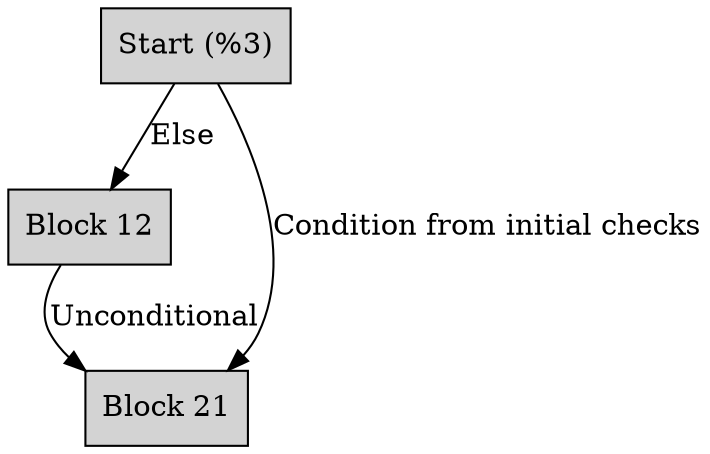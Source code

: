 digraph CFG {
    node [shape=box, style=filled];

    start [label="Start (%3)"];
    block12 [label="Block 12"];
    block21 [label="Block 21"];

    start -> block21 [label="Condition from initial checks"];
    start -> block12 [label="Else"];
    block12 -> block21 [label="Unconditional"];
}